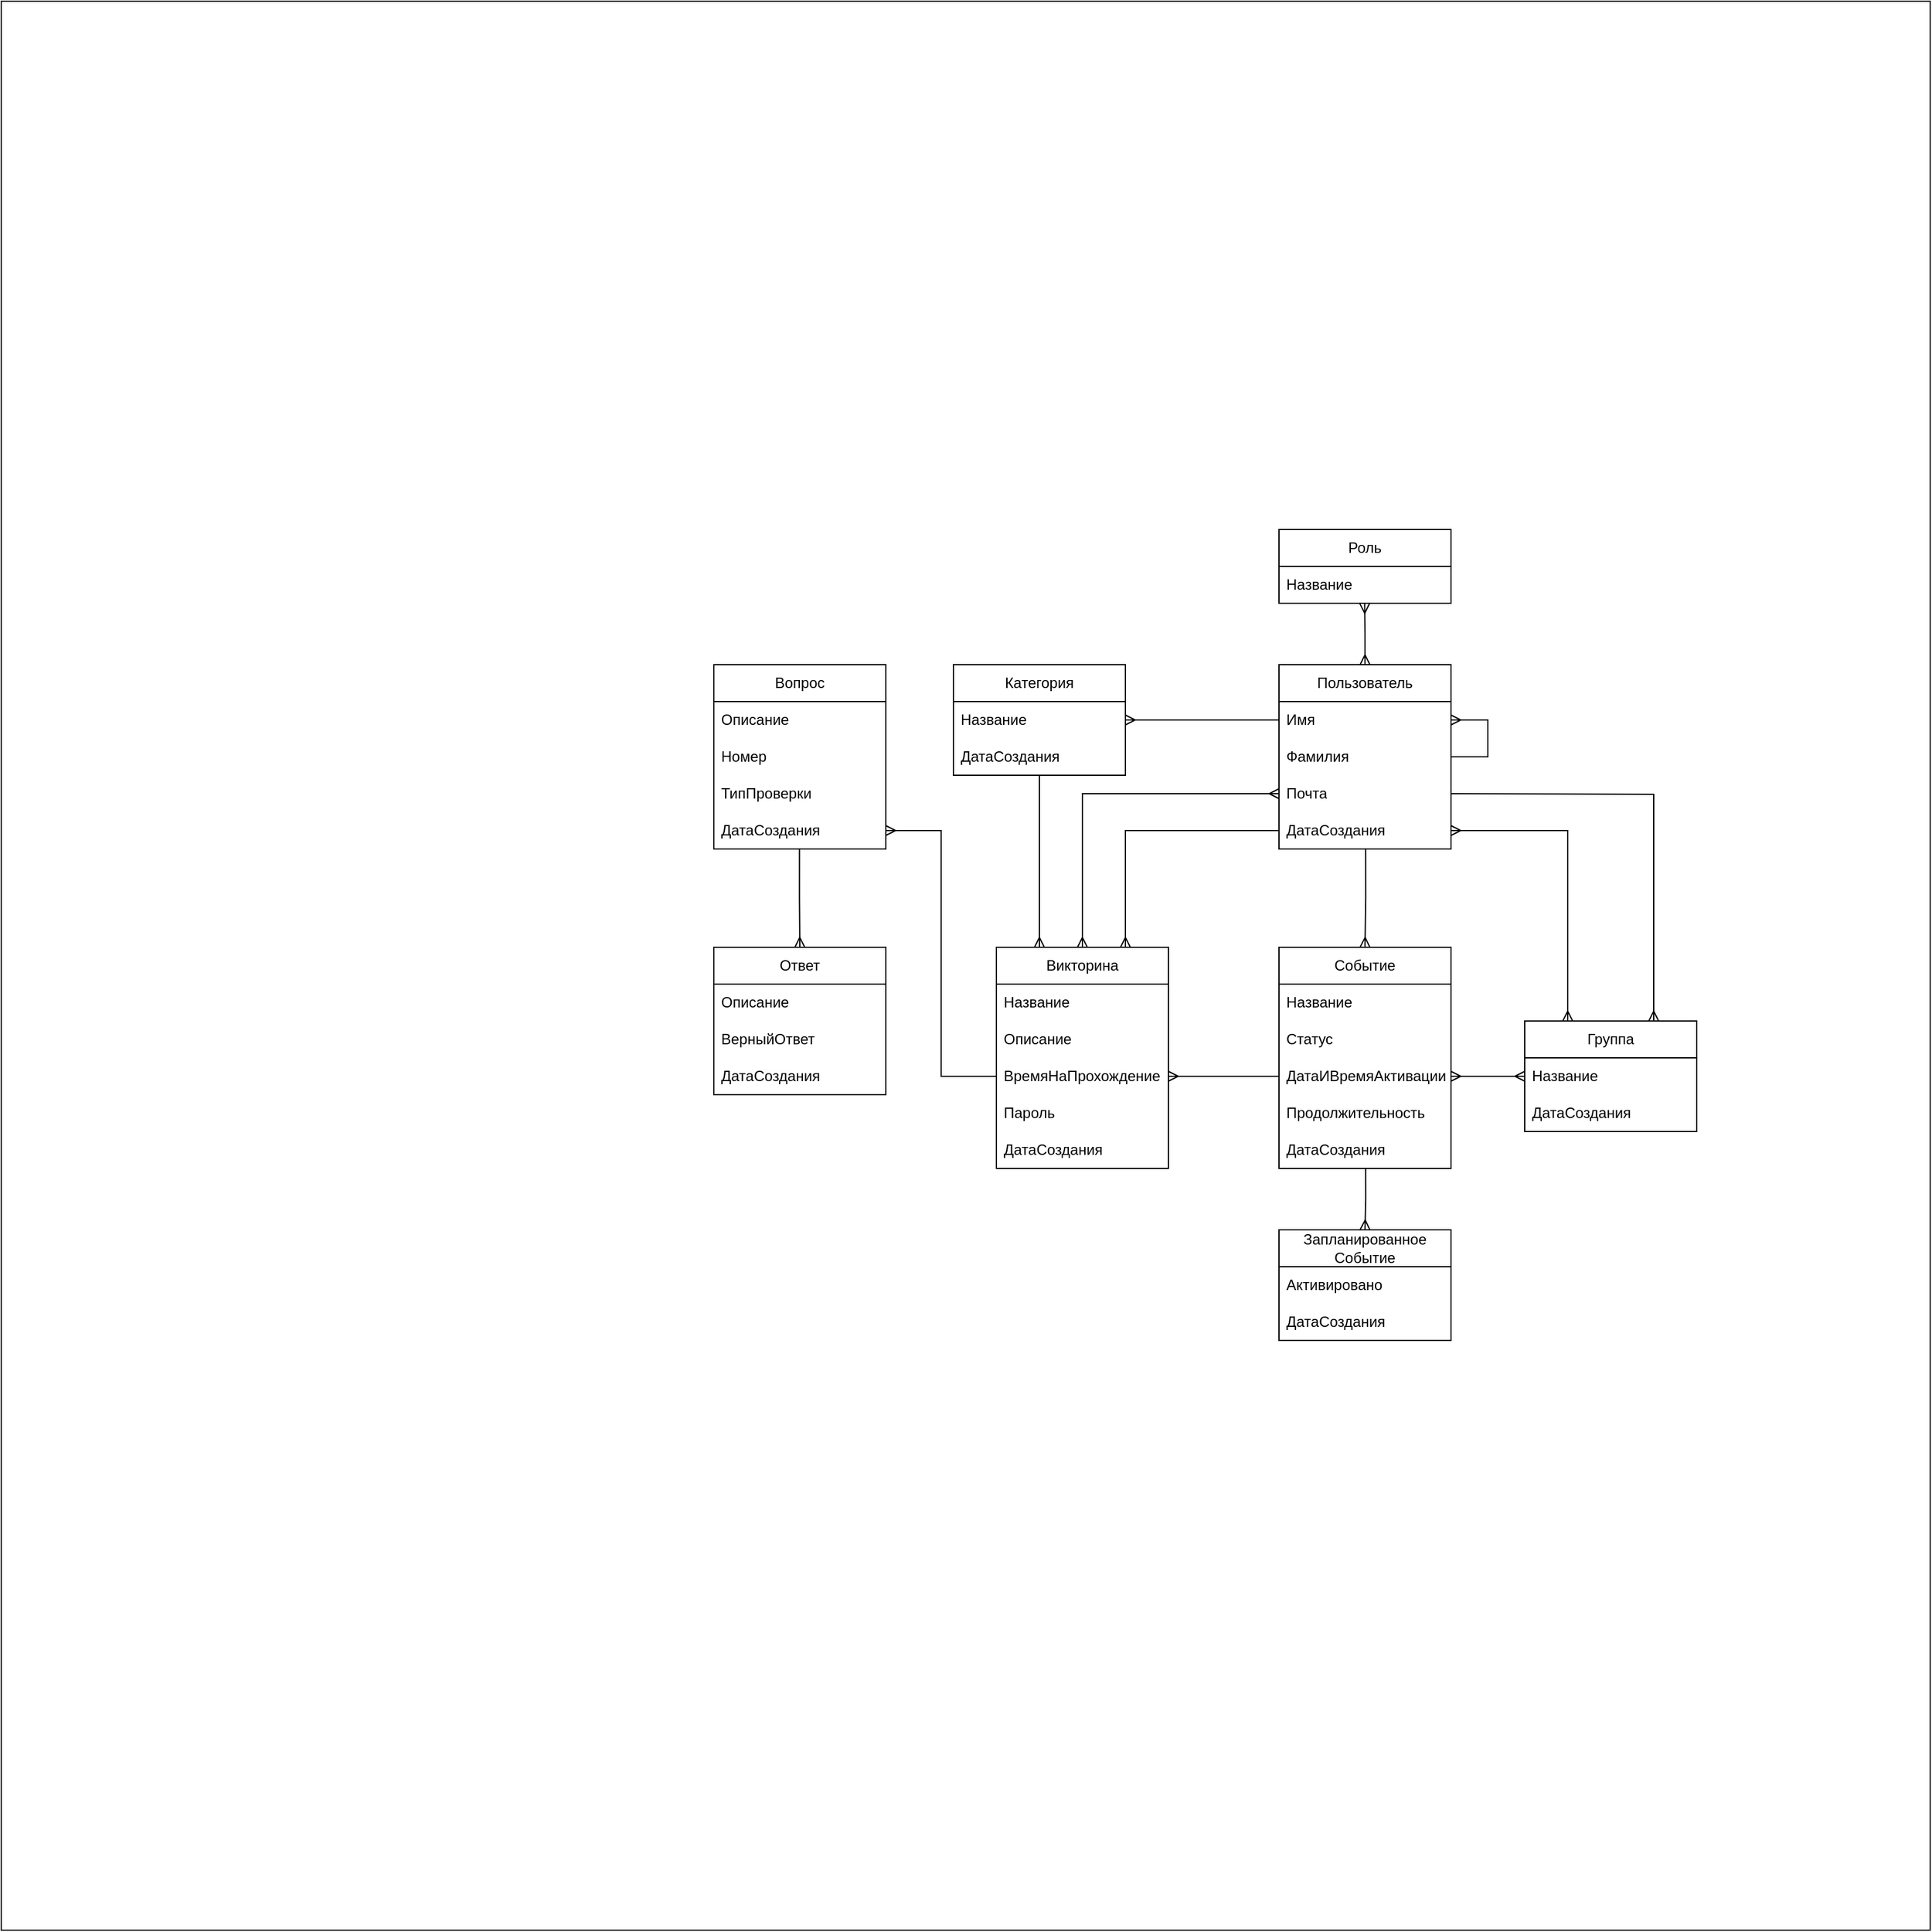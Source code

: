 <mxfile version="21.2.8" type="device">
  <diagram name="Page-1" id="ij_p5tIyQAHa9fmhZDqF">
    <mxGraphModel dx="1151" dy="692" grid="1" gridSize="10" guides="1" tooltips="1" connect="1" arrows="1" fold="1" page="1" pageScale="1" pageWidth="827" pageHeight="1169" math="0" shadow="0">
      <root>
        <mxCell id="0" />
        <mxCell id="1" parent="0" />
        <mxCell id="RUc5f9dhVb8SokmvUGAb-1" value="" style="whiteSpace=wrap;html=1;aspect=fixed;" parent="1" vertex="1">
          <mxGeometry x="370" y="410" width="1570" height="1570" as="geometry" />
        </mxCell>
        <mxCell id="RUc5f9dhVb8SokmvUGAb-2" value="Роль" style="swimlane;fontStyle=0;childLayout=stackLayout;horizontal=1;startSize=30;horizontalStack=0;resizeParent=1;resizeParentMax=0;resizeLast=0;collapsible=1;marginBottom=0;whiteSpace=wrap;html=1;" parent="1" vertex="1">
          <mxGeometry x="1410" y="840" width="140" height="60" as="geometry" />
        </mxCell>
        <mxCell id="RUc5f9dhVb8SokmvUGAb-5" value="Название" style="text;strokeColor=none;fillColor=none;align=left;verticalAlign=middle;spacingLeft=4;spacingRight=4;overflow=hidden;points=[[0,0.5],[1,0.5]];portConstraint=eastwest;rotatable=0;whiteSpace=wrap;html=1;" parent="RUc5f9dhVb8SokmvUGAb-2" vertex="1">
          <mxGeometry y="30" width="140" height="30" as="geometry" />
        </mxCell>
        <mxCell id="RUc5f9dhVb8SokmvUGAb-6" value="Категория" style="swimlane;fontStyle=0;childLayout=stackLayout;horizontal=1;startSize=30;horizontalStack=0;resizeParent=1;resizeParentMax=0;resizeLast=0;collapsible=1;marginBottom=0;whiteSpace=wrap;html=1;" parent="1" vertex="1">
          <mxGeometry x="1145" y="950" width="140" height="90" as="geometry" />
        </mxCell>
        <mxCell id="RUc5f9dhVb8SokmvUGAb-7" value="Название" style="text;strokeColor=none;fillColor=none;align=left;verticalAlign=middle;spacingLeft=4;spacingRight=4;overflow=hidden;points=[[0,0.5],[1,0.5]];portConstraint=eastwest;rotatable=0;whiteSpace=wrap;html=1;" parent="RUc5f9dhVb8SokmvUGAb-6" vertex="1">
          <mxGeometry y="30" width="140" height="30" as="geometry" />
        </mxCell>
        <mxCell id="RUc5f9dhVb8SokmvUGAb-8" value="ДатаСоздания" style="text;strokeColor=none;fillColor=none;align=left;verticalAlign=middle;spacingLeft=4;spacingRight=4;overflow=hidden;points=[[0,0.5],[1,0.5]];portConstraint=eastwest;rotatable=0;whiteSpace=wrap;html=1;" parent="RUc5f9dhVb8SokmvUGAb-6" vertex="1">
          <mxGeometry y="60" width="140" height="30" as="geometry" />
        </mxCell>
        <mxCell id="RUc5f9dhVb8SokmvUGAb-9" value="Пользователь" style="swimlane;fontStyle=0;childLayout=stackLayout;horizontal=1;startSize=30;horizontalStack=0;resizeParent=1;resizeParentMax=0;resizeLast=0;collapsible=1;marginBottom=0;whiteSpace=wrap;html=1;" parent="1" vertex="1">
          <mxGeometry x="1410" y="950" width="140" height="150" as="geometry" />
        </mxCell>
        <mxCell id="RUc5f9dhVb8SokmvUGAb-10" value="Имя" style="text;strokeColor=none;fillColor=none;align=left;verticalAlign=middle;spacingLeft=4;spacingRight=4;overflow=hidden;points=[[0,0.5],[1,0.5]];portConstraint=eastwest;rotatable=0;whiteSpace=wrap;html=1;" parent="RUc5f9dhVb8SokmvUGAb-9" vertex="1">
          <mxGeometry y="30" width="140" height="30" as="geometry" />
        </mxCell>
        <mxCell id="RUc5f9dhVb8SokmvUGAb-12" value="Фамилия" style="text;strokeColor=none;fillColor=none;align=left;verticalAlign=middle;spacingLeft=4;spacingRight=4;overflow=hidden;points=[[0,0.5],[1,0.5]];portConstraint=eastwest;rotatable=0;whiteSpace=wrap;html=1;" parent="RUc5f9dhVb8SokmvUGAb-9" vertex="1">
          <mxGeometry y="60" width="140" height="30" as="geometry" />
        </mxCell>
        <mxCell id="RUc5f9dhVb8SokmvUGAb-13" value="Почта" style="text;strokeColor=none;fillColor=none;align=left;verticalAlign=middle;spacingLeft=4;spacingRight=4;overflow=hidden;points=[[0,0.5],[1,0.5]];portConstraint=eastwest;rotatable=0;whiteSpace=wrap;html=1;" parent="RUc5f9dhVb8SokmvUGAb-9" vertex="1">
          <mxGeometry y="90" width="140" height="30" as="geometry" />
        </mxCell>
        <mxCell id="RUc5f9dhVb8SokmvUGAb-11" value="ДатаСоздания" style="text;strokeColor=none;fillColor=none;align=left;verticalAlign=middle;spacingLeft=4;spacingRight=4;overflow=hidden;points=[[0,0.5],[1,0.5]];portConstraint=eastwest;rotatable=0;whiteSpace=wrap;html=1;" parent="RUc5f9dhVb8SokmvUGAb-9" vertex="1">
          <mxGeometry y="120" width="140" height="30" as="geometry" />
        </mxCell>
        <mxCell id="RUc5f9dhVb8SokmvUGAb-19" value="" style="edgeStyle=entityRelationEdgeStyle;fontSize=12;html=1;endArrow=ERmany;rounded=0;exitX=1;exitY=0.5;exitDx=0;exitDy=0;entryX=1;entryY=0.5;entryDx=0;entryDy=0;" parent="RUc5f9dhVb8SokmvUGAb-9" source="RUc5f9dhVb8SokmvUGAb-12" target="RUc5f9dhVb8SokmvUGAb-10" edge="1">
          <mxGeometry width="100" height="100" relative="1" as="geometry">
            <mxPoint x="10" y="120" as="sourcePoint" />
            <mxPoint x="110" y="20" as="targetPoint" />
          </mxGeometry>
        </mxCell>
        <mxCell id="RUc5f9dhVb8SokmvUGAb-14" value="Вопрос" style="swimlane;fontStyle=0;childLayout=stackLayout;horizontal=1;startSize=30;horizontalStack=0;resizeParent=1;resizeParentMax=0;resizeLast=0;collapsible=1;marginBottom=0;whiteSpace=wrap;html=1;" parent="1" vertex="1">
          <mxGeometry x="950" y="950" width="140" height="150" as="geometry" />
        </mxCell>
        <mxCell id="RUc5f9dhVb8SokmvUGAb-15" value="Описание" style="text;strokeColor=none;fillColor=none;align=left;verticalAlign=middle;spacingLeft=4;spacingRight=4;overflow=hidden;points=[[0,0.5],[1,0.5]];portConstraint=eastwest;rotatable=0;whiteSpace=wrap;html=1;" parent="RUc5f9dhVb8SokmvUGAb-14" vertex="1">
          <mxGeometry y="30" width="140" height="30" as="geometry" />
        </mxCell>
        <mxCell id="RUc5f9dhVb8SokmvUGAb-17" value="Номер" style="text;strokeColor=none;fillColor=none;align=left;verticalAlign=middle;spacingLeft=4;spacingRight=4;overflow=hidden;points=[[0,0.5],[1,0.5]];portConstraint=eastwest;rotatable=0;whiteSpace=wrap;html=1;" parent="RUc5f9dhVb8SokmvUGAb-14" vertex="1">
          <mxGeometry y="60" width="140" height="30" as="geometry" />
        </mxCell>
        <mxCell id="RUc5f9dhVb8SokmvUGAb-18" value="ТипПроверки" style="text;strokeColor=none;fillColor=none;align=left;verticalAlign=middle;spacingLeft=4;spacingRight=4;overflow=hidden;points=[[0,0.5],[1,0.5]];portConstraint=eastwest;rotatable=0;whiteSpace=wrap;html=1;" parent="RUc5f9dhVb8SokmvUGAb-14" vertex="1">
          <mxGeometry y="90" width="140" height="30" as="geometry" />
        </mxCell>
        <mxCell id="RUc5f9dhVb8SokmvUGAb-16" value="ДатаСоздания" style="text;strokeColor=none;fillColor=none;align=left;verticalAlign=middle;spacingLeft=4;spacingRight=4;overflow=hidden;points=[[0,0.5],[1,0.5]];portConstraint=eastwest;rotatable=0;whiteSpace=wrap;html=1;" parent="RUc5f9dhVb8SokmvUGAb-14" vertex="1">
          <mxGeometry y="120" width="140" height="30" as="geometry" />
        </mxCell>
        <mxCell id="RUc5f9dhVb8SokmvUGAb-21" value="" style="edgeStyle=entityRelationEdgeStyle;fontSize=12;html=1;endArrow=ERmany;rounded=0;entryX=1;entryY=0.5;entryDx=0;entryDy=0;exitX=0;exitY=0.5;exitDx=0;exitDy=0;" parent="1" source="RUc5f9dhVb8SokmvUGAb-10" target="RUc5f9dhVb8SokmvUGAb-7" edge="1">
          <mxGeometry width="100" height="100" relative="1" as="geometry">
            <mxPoint x="1350" y="990" as="sourcePoint" />
            <mxPoint x="1420" y="990" as="targetPoint" />
          </mxGeometry>
        </mxCell>
        <mxCell id="RUc5f9dhVb8SokmvUGAb-25" value="Событие" style="swimlane;fontStyle=0;childLayout=stackLayout;horizontal=1;startSize=30;horizontalStack=0;resizeParent=1;resizeParentMax=0;resizeLast=0;collapsible=1;marginBottom=0;whiteSpace=wrap;html=1;" parent="1" vertex="1">
          <mxGeometry x="1410" y="1180" width="140" height="180" as="geometry" />
        </mxCell>
        <mxCell id="RUc5f9dhVb8SokmvUGAb-26" value="Название" style="text;strokeColor=none;fillColor=none;align=left;verticalAlign=middle;spacingLeft=4;spacingRight=4;overflow=hidden;points=[[0,0.5],[1,0.5]];portConstraint=eastwest;rotatable=0;whiteSpace=wrap;html=1;" parent="RUc5f9dhVb8SokmvUGAb-25" vertex="1">
          <mxGeometry y="30" width="140" height="30" as="geometry" />
        </mxCell>
        <mxCell id="RUc5f9dhVb8SokmvUGAb-27" value="Статус&lt;span style=&quot;white-space: pre;&quot;&gt; &lt;/span&gt;" style="text;strokeColor=none;fillColor=none;align=left;verticalAlign=middle;spacingLeft=4;spacingRight=4;overflow=hidden;points=[[0,0.5],[1,0.5]];portConstraint=eastwest;rotatable=0;whiteSpace=wrap;html=1;" parent="RUc5f9dhVb8SokmvUGAb-25" vertex="1">
          <mxGeometry y="60" width="140" height="30" as="geometry" />
        </mxCell>
        <mxCell id="RUc5f9dhVb8SokmvUGAb-28" value="ДатаИВремяАктивации" style="text;strokeColor=none;fillColor=none;align=left;verticalAlign=middle;spacingLeft=4;spacingRight=4;overflow=hidden;points=[[0,0.5],[1,0.5]];portConstraint=eastwest;rotatable=0;whiteSpace=wrap;html=1;" parent="RUc5f9dhVb8SokmvUGAb-25" vertex="1">
          <mxGeometry y="90" width="140" height="30" as="geometry" />
        </mxCell>
        <mxCell id="RUc5f9dhVb8SokmvUGAb-29" value="Продолжительность" style="text;strokeColor=none;fillColor=none;align=left;verticalAlign=middle;spacingLeft=4;spacingRight=4;overflow=hidden;points=[[0,0.5],[1,0.5]];portConstraint=eastwest;rotatable=0;whiteSpace=wrap;html=1;" parent="RUc5f9dhVb8SokmvUGAb-25" vertex="1">
          <mxGeometry y="120" width="140" height="30" as="geometry" />
        </mxCell>
        <mxCell id="RUc5f9dhVb8SokmvUGAb-30" value="ДатаСоздания" style="text;strokeColor=none;fillColor=none;align=left;verticalAlign=middle;spacingLeft=4;spacingRight=4;overflow=hidden;points=[[0,0.5],[1,0.5]];portConstraint=eastwest;rotatable=0;whiteSpace=wrap;html=1;" parent="RUc5f9dhVb8SokmvUGAb-25" vertex="1">
          <mxGeometry y="150" width="140" height="30" as="geometry" />
        </mxCell>
        <mxCell id="RUc5f9dhVb8SokmvUGAb-31" value="Викторина" style="swimlane;fontStyle=0;childLayout=stackLayout;horizontal=1;startSize=30;horizontalStack=0;resizeParent=1;resizeParentMax=0;resizeLast=0;collapsible=1;marginBottom=0;whiteSpace=wrap;html=1;" parent="1" vertex="1">
          <mxGeometry x="1180" y="1180" width="140" height="180" as="geometry" />
        </mxCell>
        <mxCell id="RUc5f9dhVb8SokmvUGAb-32" value="Название" style="text;strokeColor=none;fillColor=none;align=left;verticalAlign=middle;spacingLeft=4;spacingRight=4;overflow=hidden;points=[[0,0.5],[1,0.5]];portConstraint=eastwest;rotatable=0;whiteSpace=wrap;html=1;" parent="RUc5f9dhVb8SokmvUGAb-31" vertex="1">
          <mxGeometry y="30" width="140" height="30" as="geometry" />
        </mxCell>
        <mxCell id="RUc5f9dhVb8SokmvUGAb-33" value="Описание" style="text;strokeColor=none;fillColor=none;align=left;verticalAlign=middle;spacingLeft=4;spacingRight=4;overflow=hidden;points=[[0,0.5],[1,0.5]];portConstraint=eastwest;rotatable=0;whiteSpace=wrap;html=1;" parent="RUc5f9dhVb8SokmvUGAb-31" vertex="1">
          <mxGeometry y="60" width="140" height="30" as="geometry" />
        </mxCell>
        <mxCell id="RUc5f9dhVb8SokmvUGAb-34" value="ВремяНаПрохождение" style="text;strokeColor=none;fillColor=none;align=left;verticalAlign=middle;spacingLeft=4;spacingRight=4;overflow=hidden;points=[[0,0.5],[1,0.5]];portConstraint=eastwest;rotatable=0;whiteSpace=wrap;html=1;" parent="RUc5f9dhVb8SokmvUGAb-31" vertex="1">
          <mxGeometry y="90" width="140" height="30" as="geometry" />
        </mxCell>
        <mxCell id="RUc5f9dhVb8SokmvUGAb-35" value="Пароль" style="text;strokeColor=none;fillColor=none;align=left;verticalAlign=middle;spacingLeft=4;spacingRight=4;overflow=hidden;points=[[0,0.5],[1,0.5]];portConstraint=eastwest;rotatable=0;whiteSpace=wrap;html=1;" parent="RUc5f9dhVb8SokmvUGAb-31" vertex="1">
          <mxGeometry y="120" width="140" height="30" as="geometry" />
        </mxCell>
        <mxCell id="RUc5f9dhVb8SokmvUGAb-36" value="ДатаСоздания" style="text;strokeColor=none;fillColor=none;align=left;verticalAlign=middle;spacingLeft=4;spacingRight=4;overflow=hidden;points=[[0,0.5],[1,0.5]];portConstraint=eastwest;rotatable=0;whiteSpace=wrap;html=1;" parent="RUc5f9dhVb8SokmvUGAb-31" vertex="1">
          <mxGeometry y="150" width="140" height="30" as="geometry" />
        </mxCell>
        <mxCell id="RUc5f9dhVb8SokmvUGAb-43" value="Ответ" style="swimlane;fontStyle=0;childLayout=stackLayout;horizontal=1;startSize=30;horizontalStack=0;resizeParent=1;resizeParentMax=0;resizeLast=0;collapsible=1;marginBottom=0;whiteSpace=wrap;html=1;" parent="1" vertex="1">
          <mxGeometry x="950" y="1180" width="140" height="120" as="geometry" />
        </mxCell>
        <mxCell id="RUc5f9dhVb8SokmvUGAb-45" value="Описание" style="text;strokeColor=none;fillColor=none;align=left;verticalAlign=middle;spacingLeft=4;spacingRight=4;overflow=hidden;points=[[0,0.5],[1,0.5]];portConstraint=eastwest;rotatable=0;whiteSpace=wrap;html=1;" parent="RUc5f9dhVb8SokmvUGAb-43" vertex="1">
          <mxGeometry y="30" width="140" height="30" as="geometry" />
        </mxCell>
        <mxCell id="RUc5f9dhVb8SokmvUGAb-46" value="ВерныйОтвет" style="text;strokeColor=none;fillColor=none;align=left;verticalAlign=middle;spacingLeft=4;spacingRight=4;overflow=hidden;points=[[0,0.5],[1,0.5]];portConstraint=eastwest;rotatable=0;whiteSpace=wrap;html=1;" parent="RUc5f9dhVb8SokmvUGAb-43" vertex="1">
          <mxGeometry y="60" width="140" height="30" as="geometry" />
        </mxCell>
        <mxCell id="RUc5f9dhVb8SokmvUGAb-48" value="ДатаСоздания" style="text;strokeColor=none;fillColor=none;align=left;verticalAlign=middle;spacingLeft=4;spacingRight=4;overflow=hidden;points=[[0,0.5],[1,0.5]];portConstraint=eastwest;rotatable=0;whiteSpace=wrap;html=1;" parent="RUc5f9dhVb8SokmvUGAb-43" vertex="1">
          <mxGeometry y="90" width="140" height="30" as="geometry" />
        </mxCell>
        <mxCell id="RUc5f9dhVb8SokmvUGAb-49" value="Группа" style="swimlane;fontStyle=0;childLayout=stackLayout;horizontal=1;startSize=30;horizontalStack=0;resizeParent=1;resizeParentMax=0;resizeLast=0;collapsible=1;marginBottom=0;whiteSpace=wrap;html=1;" parent="1" vertex="1">
          <mxGeometry x="1610" y="1240" width="140" height="90" as="geometry" />
        </mxCell>
        <mxCell id="RUc5f9dhVb8SokmvUGAb-50" value="Название" style="text;strokeColor=none;fillColor=none;align=left;verticalAlign=middle;spacingLeft=4;spacingRight=4;overflow=hidden;points=[[0,0.5],[1,0.5]];portConstraint=eastwest;rotatable=0;whiteSpace=wrap;html=1;" parent="RUc5f9dhVb8SokmvUGAb-49" vertex="1">
          <mxGeometry y="30" width="140" height="30" as="geometry" />
        </mxCell>
        <mxCell id="RUc5f9dhVb8SokmvUGAb-54" value="ДатаСоздания" style="text;strokeColor=none;fillColor=none;align=left;verticalAlign=middle;spacingLeft=4;spacingRight=4;overflow=hidden;points=[[0,0.5],[1,0.5]];portConstraint=eastwest;rotatable=0;whiteSpace=wrap;html=1;" parent="RUc5f9dhVb8SokmvUGAb-49" vertex="1">
          <mxGeometry y="60" width="140" height="30" as="geometry" />
        </mxCell>
        <mxCell id="RUc5f9dhVb8SokmvUGAb-55" value="Запланированное&lt;br&gt;Событие" style="swimlane;fontStyle=0;childLayout=stackLayout;horizontal=1;startSize=30;horizontalStack=0;resizeParent=1;resizeParentMax=0;resizeLast=0;collapsible=1;marginBottom=0;whiteSpace=wrap;html=1;" parent="1" vertex="1">
          <mxGeometry x="1410" y="1410" width="140" height="90" as="geometry" />
        </mxCell>
        <mxCell id="RUc5f9dhVb8SokmvUGAb-56" value="Активировано" style="text;strokeColor=none;fillColor=none;align=left;verticalAlign=middle;spacingLeft=4;spacingRight=4;overflow=hidden;points=[[0,0.5],[1,0.5]];portConstraint=eastwest;rotatable=0;whiteSpace=wrap;html=1;" parent="RUc5f9dhVb8SokmvUGAb-55" vertex="1">
          <mxGeometry y="30" width="140" height="30" as="geometry" />
        </mxCell>
        <mxCell id="RUc5f9dhVb8SokmvUGAb-57" value="ДатаСоздания" style="text;strokeColor=none;fillColor=none;align=left;verticalAlign=middle;spacingLeft=4;spacingRight=4;overflow=hidden;points=[[0,0.5],[1,0.5]];portConstraint=eastwest;rotatable=0;whiteSpace=wrap;html=1;" parent="RUc5f9dhVb8SokmvUGAb-55" vertex="1">
          <mxGeometry y="60" width="140" height="30" as="geometry" />
        </mxCell>
        <mxCell id="RUc5f9dhVb8SokmvUGAb-60" value="" style="edgeStyle=orthogonalEdgeStyle;fontSize=12;html=1;endArrow=ERmany;rounded=0;exitX=0;exitY=0.5;exitDx=0;exitDy=0;entryX=1;entryY=0.5;entryDx=0;entryDy=0;" parent="1" source="RUc5f9dhVb8SokmvUGAb-34" target="RUc5f9dhVb8SokmvUGAb-16" edge="1">
          <mxGeometry width="100" height="100" relative="1" as="geometry">
            <mxPoint x="1210" y="1160" as="sourcePoint" />
            <mxPoint x="1210" y="1080" as="targetPoint" />
          </mxGeometry>
        </mxCell>
        <mxCell id="RUc5f9dhVb8SokmvUGAb-61" value="" style="edgeStyle=orthogonalEdgeStyle;fontSize=12;html=1;endArrow=ERmany;rounded=0;exitX=0.5;exitY=0.999;exitDx=0;exitDy=0;entryX=0.25;entryY=0;entryDx=0;entryDy=0;exitPerimeter=0;" parent="1" source="RUc5f9dhVb8SokmvUGAb-8" target="RUc5f9dhVb8SokmvUGAb-31" edge="1">
          <mxGeometry width="100" height="100" relative="1" as="geometry">
            <mxPoint x="1225" y="1190" as="sourcePoint" />
            <mxPoint x="1100" y="1095" as="targetPoint" />
          </mxGeometry>
        </mxCell>
        <mxCell id="RUc5f9dhVb8SokmvUGAb-63" value="" style="edgeStyle=orthogonalEdgeStyle;fontSize=12;html=1;endArrow=ERmany;rounded=0;exitX=0;exitY=0.5;exitDx=0;exitDy=0;entryX=1;entryY=0.5;entryDx=0;entryDy=0;" parent="1" source="RUc5f9dhVb8SokmvUGAb-28" target="RUc5f9dhVb8SokmvUGAb-34" edge="1">
          <mxGeometry width="100" height="100" relative="1" as="geometry">
            <mxPoint x="1420" y="1095" as="sourcePoint" />
            <mxPoint x="1295" y="1190" as="targetPoint" />
          </mxGeometry>
        </mxCell>
        <mxCell id="RUc5f9dhVb8SokmvUGAb-64" value="" style="edgeStyle=orthogonalEdgeStyle;fontSize=12;html=1;endArrow=ERmany;startArrow=ERmany;rounded=0;entryX=0.498;entryY=1.005;entryDx=0;entryDy=0;entryPerimeter=0;exitX=0.5;exitY=0;exitDx=0;exitDy=0;" parent="1" source="RUc5f9dhVb8SokmvUGAb-9" target="RUc5f9dhVb8SokmvUGAb-5" edge="1">
          <mxGeometry width="100" height="100" relative="1" as="geometry">
            <mxPoint x="1370" y="1190" as="sourcePoint" />
            <mxPoint x="1470" y="1090" as="targetPoint" />
          </mxGeometry>
        </mxCell>
        <mxCell id="RUc5f9dhVb8SokmvUGAb-65" value="" style="edgeStyle=orthogonalEdgeStyle;fontSize=12;html=1;endArrow=ERmany;startArrow=ERmany;rounded=0;entryX=0;entryY=0.5;entryDx=0;entryDy=0;exitX=0.5;exitY=0;exitDx=0;exitDy=0;" parent="1" source="RUc5f9dhVb8SokmvUGAb-31" target="RUc5f9dhVb8SokmvUGAb-13" edge="1">
          <mxGeometry width="100" height="100" relative="1" as="geometry">
            <mxPoint x="1479.62" y="1160" as="sourcePoint" />
            <mxPoint x="1479.62" y="1110" as="targetPoint" />
          </mxGeometry>
        </mxCell>
        <mxCell id="RUc5f9dhVb8SokmvUGAb-66" value="" style="edgeStyle=orthogonalEdgeStyle;fontSize=12;html=1;endArrow=ERmany;rounded=0;exitX=0.504;exitY=0.997;exitDx=0;exitDy=0;entryX=0.5;entryY=0;entryDx=0;entryDy=0;exitPerimeter=0;" parent="1" source="RUc5f9dhVb8SokmvUGAb-30" target="RUc5f9dhVb8SokmvUGAb-55" edge="1">
          <mxGeometry width="100" height="100" relative="1" as="geometry">
            <mxPoint x="1420" y="1295" as="sourcePoint" />
            <mxPoint x="1330" y="1295" as="targetPoint" />
          </mxGeometry>
        </mxCell>
        <mxCell id="RUc5f9dhVb8SokmvUGAb-67" value="" style="edgeStyle=orthogonalEdgeStyle;fontSize=12;html=1;endArrow=ERmany;startArrow=ERmany;rounded=0;entryX=0;entryY=0.5;entryDx=0;entryDy=0;exitX=1;exitY=0.5;exitDx=0;exitDy=0;" parent="1" source="RUc5f9dhVb8SokmvUGAb-28" target="RUc5f9dhVb8SokmvUGAb-50" edge="1">
          <mxGeometry width="100" height="100" relative="1" as="geometry">
            <mxPoint x="1490" y="1190" as="sourcePoint" />
            <mxPoint x="1490" y="1110" as="targetPoint" />
          </mxGeometry>
        </mxCell>
        <mxCell id="irdHqs4iDyfyavRojoY2-1" value="" style="edgeStyle=orthogonalEdgeStyle;fontSize=12;html=1;endArrow=ERmany;rounded=0;exitX=0.498;exitY=1.001;exitDx=0;exitDy=0;entryX=0.5;entryY=0;entryDx=0;entryDy=0;exitPerimeter=0;" parent="1" source="RUc5f9dhVb8SokmvUGAb-16" target="RUc5f9dhVb8SokmvUGAb-43" edge="1">
          <mxGeometry width="100" height="100" relative="1" as="geometry">
            <mxPoint x="1225" y="1190" as="sourcePoint" />
            <mxPoint x="1100" y="1095" as="targetPoint" />
          </mxGeometry>
        </mxCell>
        <mxCell id="JZBaIc1nW8hTcV18uLdo-1" value="" style="edgeStyle=orthogonalEdgeStyle;fontSize=12;html=1;endArrow=ERmany;rounded=0;entryX=0.75;entryY=0;entryDx=0;entryDy=0;" parent="1" target="RUc5f9dhVb8SokmvUGAb-49" edge="1">
          <mxGeometry width="100" height="100" relative="1" as="geometry">
            <mxPoint x="1550" y="1055" as="sourcePoint" />
            <mxPoint x="1560" y="1005" as="targetPoint" />
          </mxGeometry>
        </mxCell>
        <mxCell id="JZBaIc1nW8hTcV18uLdo-4" value="" style="edgeStyle=orthogonalEdgeStyle;fontSize=12;html=1;endArrow=ERmany;rounded=0;exitX=0.504;exitY=0.997;exitDx=0;exitDy=0;entryX=0.5;entryY=0;entryDx=0;entryDy=0;exitPerimeter=0;" parent="1" source="RUc5f9dhVb8SokmvUGAb-11" target="RUc5f9dhVb8SokmvUGAb-25" edge="1">
          <mxGeometry width="100" height="100" relative="1" as="geometry">
            <mxPoint x="1420" y="1295" as="sourcePoint" />
            <mxPoint x="1330" y="1295" as="targetPoint" />
          </mxGeometry>
        </mxCell>
        <mxCell id="Xoj5vf5I8ZZjM4sWH6OD-1" value="" style="edgeStyle=orthogonalEdgeStyle;fontSize=12;html=1;endArrow=ERmany;startArrow=ERmany;rounded=0;entryX=1;entryY=0.5;entryDx=0;entryDy=0;exitX=0.25;exitY=0;exitDx=0;exitDy=0;" parent="1" source="RUc5f9dhVb8SokmvUGAb-49" target="RUc5f9dhVb8SokmvUGAb-11" edge="1">
          <mxGeometry width="100" height="100" relative="1" as="geometry">
            <mxPoint x="1455" y="1190" as="sourcePoint" />
            <mxPoint x="1455" y="1109" as="targetPoint" />
          </mxGeometry>
        </mxCell>
        <mxCell id="7BOD27D07y6Wb6CFW-Wa-1" value="" style="edgeStyle=orthogonalEdgeStyle;fontSize=12;html=1;endArrow=ERmany;rounded=0;exitX=0;exitY=0.5;exitDx=0;exitDy=0;entryX=0.75;entryY=0;entryDx=0;entryDy=0;" edge="1" parent="1" source="RUc5f9dhVb8SokmvUGAb-11" target="RUc5f9dhVb8SokmvUGAb-31">
          <mxGeometry width="100" height="100" relative="1" as="geometry">
            <mxPoint x="1491" y="1110" as="sourcePoint" />
            <mxPoint x="1490" y="1190" as="targetPoint" />
          </mxGeometry>
        </mxCell>
      </root>
    </mxGraphModel>
  </diagram>
</mxfile>
